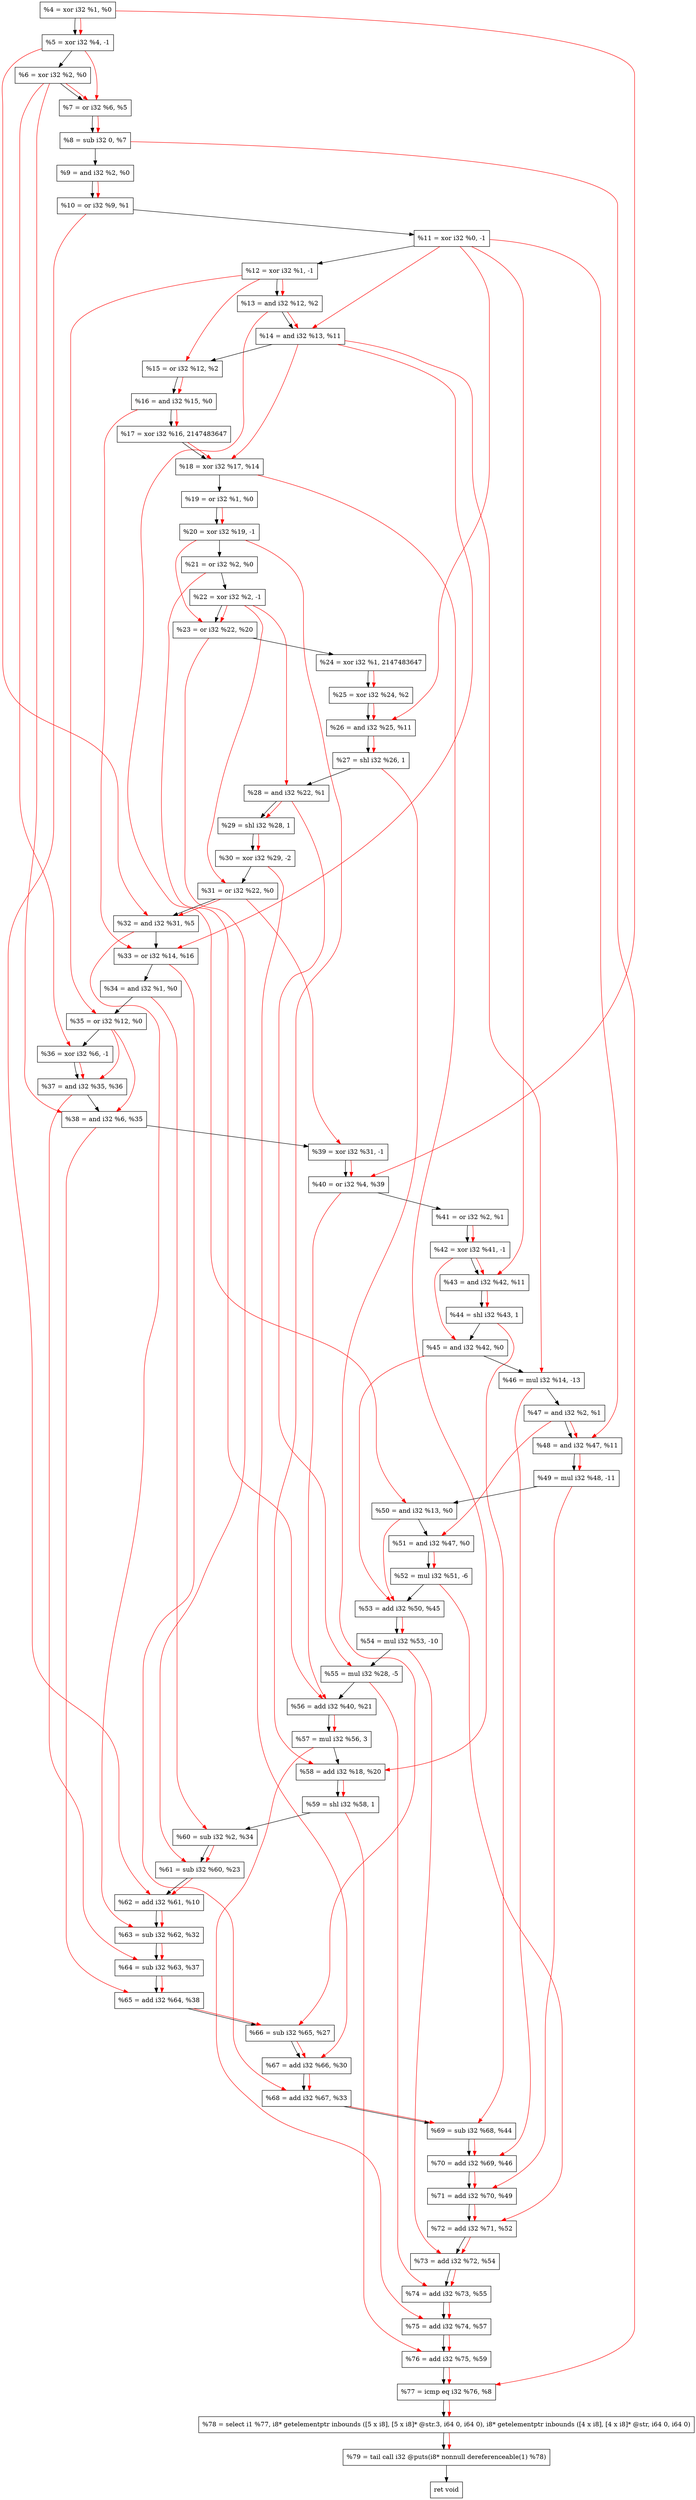 digraph "DFG for'crackme' function" {
	Node0x11a3850[shape=record, label="  %4 = xor i32 %1, %0"];
	Node0x11a3f20[shape=record, label="  %5 = xor i32 %4, -1"];
	Node0x11a3f90[shape=record, label="  %6 = xor i32 %2, %0"];
	Node0x11a4000[shape=record, label="  %7 = or i32 %6, %5"];
	Node0x11a40a0[shape=record, label="  %8 = sub i32 0, %7"];
	Node0x11a4110[shape=record, label="  %9 = and i32 %2, %0"];
	Node0x11a4180[shape=record, label="  %10 = or i32 %9, %1"];
	Node0x11a41f0[shape=record, label="  %11 = xor i32 %0, -1"];
	Node0x11a4260[shape=record, label="  %12 = xor i32 %1, -1"];
	Node0x11a42d0[shape=record, label="  %13 = and i32 %12, %2"];
	Node0x11a4340[shape=record, label="  %14 = and i32 %13, %11"];
	Node0x11a43b0[shape=record, label="  %15 = or i32 %12, %2"];
	Node0x11a4420[shape=record, label="  %16 = and i32 %15, %0"];
	Node0x11a44c0[shape=record, label="  %17 = xor i32 %16, 2147483647"];
	Node0x11a4530[shape=record, label="  %18 = xor i32 %17, %14"];
	Node0x11a45a0[shape=record, label="  %19 = or i32 %1, %0"];
	Node0x11a4610[shape=record, label="  %20 = xor i32 %19, -1"];
	Node0x11a4680[shape=record, label="  %21 = or i32 %2, %0"];
	Node0x11a46f0[shape=record, label="  %22 = xor i32 %2, -1"];
	Node0x11a4760[shape=record, label="  %23 = or i32 %22, %20"];
	Node0x11a47d0[shape=record, label="  %24 = xor i32 %1, 2147483647"];
	Node0x11a4840[shape=record, label="  %25 = xor i32 %24, %2"];
	Node0x11a48b0[shape=record, label="  %26 = and i32 %25, %11"];
	Node0x11a4950[shape=record, label="  %27 = shl i32 %26, 1"];
	Node0x11a49c0[shape=record, label="  %28 = and i32 %22, %1"];
	Node0x11a4a30[shape=record, label="  %29 = shl i32 %28, 1"];
	Node0x11a4ad0[shape=record, label="  %30 = xor i32 %29, -2"];
	Node0x11a4b40[shape=record, label="  %31 = or i32 %22, %0"];
	Node0x11a4bb0[shape=record, label="  %32 = and i32 %31, %5"];
	Node0x11a4e30[shape=record, label="  %33 = or i32 %14, %16"];
	Node0x11a4ea0[shape=record, label="  %34 = and i32 %1, %0"];
	Node0x11a4f10[shape=record, label="  %35 = or i32 %12, %0"];
	Node0x11a4f80[shape=record, label="  %36 = xor i32 %6, -1"];
	Node0x11a4ff0[shape=record, label="  %37 = and i32 %35, %36"];
	Node0x11a5060[shape=record, label="  %38 = and i32 %6, %35"];
	Node0x11a50d0[shape=record, label="  %39 = xor i32 %31, -1"];
	Node0x11a5140[shape=record, label="  %40 = or i32 %4, %39"];
	Node0x11a51b0[shape=record, label="  %41 = or i32 %2, %1"];
	Node0x11a5220[shape=record, label="  %42 = xor i32 %41, -1"];
	Node0x11a5290[shape=record, label="  %43 = and i32 %42, %11"];
	Node0x11a5300[shape=record, label="  %44 = shl i32 %43, 1"];
	Node0x11a5370[shape=record, label="  %45 = and i32 %42, %0"];
	Node0x11a5410[shape=record, label="  %46 = mul i32 %14, -13"];
	Node0x11a5480[shape=record, label="  %47 = and i32 %2, %1"];
	Node0x11a54f0[shape=record, label="  %48 = and i32 %47, %11"];
	Node0x11a5590[shape=record, label="  %49 = mul i32 %48, -11"];
	Node0x11a5600[shape=record, label="  %50 = and i32 %13, %0"];
	Node0x11a5670[shape=record, label="  %51 = and i32 %47, %0"];
	Node0x11a5710[shape=record, label="  %52 = mul i32 %51, -6"];
	Node0x11a5780[shape=record, label="  %53 = add i32 %50, %45"];
	Node0x11a5820[shape=record, label="  %54 = mul i32 %53, -10"];
	Node0x11a58c0[shape=record, label="  %55 = mul i32 %28, -5"];
	Node0x11a5930[shape=record, label="  %56 = add i32 %40, %21"];
	Node0x11a59d0[shape=record, label="  %57 = mul i32 %56, 3"];
	Node0x11a5a40[shape=record, label="  %58 = add i32 %18, %20"];
	Node0x11a5ab0[shape=record, label="  %59 = shl i32 %58, 1"];
	Node0x11a5b20[shape=record, label="  %60 = sub i32 %2, %34"];
	Node0x11a5b90[shape=record, label="  %61 = sub i32 %60, %23"];
	Node0x11a5c00[shape=record, label="  %62 = add i32 %61, %10"];
	Node0x11a5c70[shape=record, label="  %63 = sub i32 %62, %32"];
	Node0x11a5ce0[shape=record, label="  %64 = sub i32 %63, %37"];
	Node0x11a6160[shape=record, label="  %65 = add i32 %64, %38"];
	Node0x11a61d0[shape=record, label="  %66 = sub i32 %65, %27"];
	Node0x11a6240[shape=record, label="  %67 = add i32 %66, %30"];
	Node0x11a62b0[shape=record, label="  %68 = add i32 %67, %33"];
	Node0x11a6320[shape=record, label="  %69 = sub i32 %68, %44"];
	Node0x11a6390[shape=record, label="  %70 = add i32 %69, %46"];
	Node0x11a6400[shape=record, label="  %71 = add i32 %70, %49"];
	Node0x11a6470[shape=record, label="  %72 = add i32 %71, %52"];
	Node0x11a64e0[shape=record, label="  %73 = add i32 %72, %54"];
	Node0x11a6550[shape=record, label="  %74 = add i32 %73, %55"];
	Node0x11a65c0[shape=record, label="  %75 = add i32 %74, %57"];
	Node0x11a6630[shape=record, label="  %76 = add i32 %75, %59"];
	Node0x11a66a0[shape=record, label="  %77 = icmp eq i32 %76, %8"];
	Node0x1144268[shape=record, label="  %78 = select i1 %77, i8* getelementptr inbounds ([5 x i8], [5 x i8]* @str.3, i64 0, i64 0), i8* getelementptr inbounds ([4 x i8], [4 x i8]* @str, i64 0, i64 0)"];
	Node0x11a6930[shape=record, label="  %79 = tail call i32 @puts(i8* nonnull dereferenceable(1) %78)"];
	Node0x11a6980[shape=record, label="  ret void"];
	Node0x11a3850 -> Node0x11a3f20;
	Node0x11a3f20 -> Node0x11a3f90;
	Node0x11a3f90 -> Node0x11a4000;
	Node0x11a4000 -> Node0x11a40a0;
	Node0x11a40a0 -> Node0x11a4110;
	Node0x11a4110 -> Node0x11a4180;
	Node0x11a4180 -> Node0x11a41f0;
	Node0x11a41f0 -> Node0x11a4260;
	Node0x11a4260 -> Node0x11a42d0;
	Node0x11a42d0 -> Node0x11a4340;
	Node0x11a4340 -> Node0x11a43b0;
	Node0x11a43b0 -> Node0x11a4420;
	Node0x11a4420 -> Node0x11a44c0;
	Node0x11a44c0 -> Node0x11a4530;
	Node0x11a4530 -> Node0x11a45a0;
	Node0x11a45a0 -> Node0x11a4610;
	Node0x11a4610 -> Node0x11a4680;
	Node0x11a4680 -> Node0x11a46f0;
	Node0x11a46f0 -> Node0x11a4760;
	Node0x11a4760 -> Node0x11a47d0;
	Node0x11a47d0 -> Node0x11a4840;
	Node0x11a4840 -> Node0x11a48b0;
	Node0x11a48b0 -> Node0x11a4950;
	Node0x11a4950 -> Node0x11a49c0;
	Node0x11a49c0 -> Node0x11a4a30;
	Node0x11a4a30 -> Node0x11a4ad0;
	Node0x11a4ad0 -> Node0x11a4b40;
	Node0x11a4b40 -> Node0x11a4bb0;
	Node0x11a4bb0 -> Node0x11a4e30;
	Node0x11a4e30 -> Node0x11a4ea0;
	Node0x11a4ea0 -> Node0x11a4f10;
	Node0x11a4f10 -> Node0x11a4f80;
	Node0x11a4f80 -> Node0x11a4ff0;
	Node0x11a4ff0 -> Node0x11a5060;
	Node0x11a5060 -> Node0x11a50d0;
	Node0x11a50d0 -> Node0x11a5140;
	Node0x11a5140 -> Node0x11a51b0;
	Node0x11a51b0 -> Node0x11a5220;
	Node0x11a5220 -> Node0x11a5290;
	Node0x11a5290 -> Node0x11a5300;
	Node0x11a5300 -> Node0x11a5370;
	Node0x11a5370 -> Node0x11a5410;
	Node0x11a5410 -> Node0x11a5480;
	Node0x11a5480 -> Node0x11a54f0;
	Node0x11a54f0 -> Node0x11a5590;
	Node0x11a5590 -> Node0x11a5600;
	Node0x11a5600 -> Node0x11a5670;
	Node0x11a5670 -> Node0x11a5710;
	Node0x11a5710 -> Node0x11a5780;
	Node0x11a5780 -> Node0x11a5820;
	Node0x11a5820 -> Node0x11a58c0;
	Node0x11a58c0 -> Node0x11a5930;
	Node0x11a5930 -> Node0x11a59d0;
	Node0x11a59d0 -> Node0x11a5a40;
	Node0x11a5a40 -> Node0x11a5ab0;
	Node0x11a5ab0 -> Node0x11a5b20;
	Node0x11a5b20 -> Node0x11a5b90;
	Node0x11a5b90 -> Node0x11a5c00;
	Node0x11a5c00 -> Node0x11a5c70;
	Node0x11a5c70 -> Node0x11a5ce0;
	Node0x11a5ce0 -> Node0x11a6160;
	Node0x11a6160 -> Node0x11a61d0;
	Node0x11a61d0 -> Node0x11a6240;
	Node0x11a6240 -> Node0x11a62b0;
	Node0x11a62b0 -> Node0x11a6320;
	Node0x11a6320 -> Node0x11a6390;
	Node0x11a6390 -> Node0x11a6400;
	Node0x11a6400 -> Node0x11a6470;
	Node0x11a6470 -> Node0x11a64e0;
	Node0x11a64e0 -> Node0x11a6550;
	Node0x11a6550 -> Node0x11a65c0;
	Node0x11a65c0 -> Node0x11a6630;
	Node0x11a6630 -> Node0x11a66a0;
	Node0x11a66a0 -> Node0x1144268;
	Node0x1144268 -> Node0x11a6930;
	Node0x11a6930 -> Node0x11a6980;
edge [color=red]
	Node0x11a3850 -> Node0x11a3f20;
	Node0x11a3f90 -> Node0x11a4000;
	Node0x11a3f20 -> Node0x11a4000;
	Node0x11a4000 -> Node0x11a40a0;
	Node0x11a4110 -> Node0x11a4180;
	Node0x11a4260 -> Node0x11a42d0;
	Node0x11a42d0 -> Node0x11a4340;
	Node0x11a41f0 -> Node0x11a4340;
	Node0x11a4260 -> Node0x11a43b0;
	Node0x11a43b0 -> Node0x11a4420;
	Node0x11a4420 -> Node0x11a44c0;
	Node0x11a44c0 -> Node0x11a4530;
	Node0x11a4340 -> Node0x11a4530;
	Node0x11a45a0 -> Node0x11a4610;
	Node0x11a46f0 -> Node0x11a4760;
	Node0x11a4610 -> Node0x11a4760;
	Node0x11a47d0 -> Node0x11a4840;
	Node0x11a4840 -> Node0x11a48b0;
	Node0x11a41f0 -> Node0x11a48b0;
	Node0x11a48b0 -> Node0x11a4950;
	Node0x11a46f0 -> Node0x11a49c0;
	Node0x11a49c0 -> Node0x11a4a30;
	Node0x11a4a30 -> Node0x11a4ad0;
	Node0x11a46f0 -> Node0x11a4b40;
	Node0x11a4b40 -> Node0x11a4bb0;
	Node0x11a3f20 -> Node0x11a4bb0;
	Node0x11a4340 -> Node0x11a4e30;
	Node0x11a4420 -> Node0x11a4e30;
	Node0x11a4260 -> Node0x11a4f10;
	Node0x11a3f90 -> Node0x11a4f80;
	Node0x11a4f10 -> Node0x11a4ff0;
	Node0x11a4f80 -> Node0x11a4ff0;
	Node0x11a3f90 -> Node0x11a5060;
	Node0x11a4f10 -> Node0x11a5060;
	Node0x11a4b40 -> Node0x11a50d0;
	Node0x11a3850 -> Node0x11a5140;
	Node0x11a50d0 -> Node0x11a5140;
	Node0x11a51b0 -> Node0x11a5220;
	Node0x11a5220 -> Node0x11a5290;
	Node0x11a41f0 -> Node0x11a5290;
	Node0x11a5290 -> Node0x11a5300;
	Node0x11a5220 -> Node0x11a5370;
	Node0x11a4340 -> Node0x11a5410;
	Node0x11a5480 -> Node0x11a54f0;
	Node0x11a41f0 -> Node0x11a54f0;
	Node0x11a54f0 -> Node0x11a5590;
	Node0x11a42d0 -> Node0x11a5600;
	Node0x11a5480 -> Node0x11a5670;
	Node0x11a5670 -> Node0x11a5710;
	Node0x11a5600 -> Node0x11a5780;
	Node0x11a5370 -> Node0x11a5780;
	Node0x11a5780 -> Node0x11a5820;
	Node0x11a49c0 -> Node0x11a58c0;
	Node0x11a5140 -> Node0x11a5930;
	Node0x11a4680 -> Node0x11a5930;
	Node0x11a5930 -> Node0x11a59d0;
	Node0x11a4530 -> Node0x11a5a40;
	Node0x11a4610 -> Node0x11a5a40;
	Node0x11a5a40 -> Node0x11a5ab0;
	Node0x11a4ea0 -> Node0x11a5b20;
	Node0x11a5b20 -> Node0x11a5b90;
	Node0x11a4760 -> Node0x11a5b90;
	Node0x11a5b90 -> Node0x11a5c00;
	Node0x11a4180 -> Node0x11a5c00;
	Node0x11a5c00 -> Node0x11a5c70;
	Node0x11a4bb0 -> Node0x11a5c70;
	Node0x11a5c70 -> Node0x11a5ce0;
	Node0x11a4ff0 -> Node0x11a5ce0;
	Node0x11a5ce0 -> Node0x11a6160;
	Node0x11a5060 -> Node0x11a6160;
	Node0x11a6160 -> Node0x11a61d0;
	Node0x11a4950 -> Node0x11a61d0;
	Node0x11a61d0 -> Node0x11a6240;
	Node0x11a4ad0 -> Node0x11a6240;
	Node0x11a6240 -> Node0x11a62b0;
	Node0x11a4e30 -> Node0x11a62b0;
	Node0x11a62b0 -> Node0x11a6320;
	Node0x11a5300 -> Node0x11a6320;
	Node0x11a6320 -> Node0x11a6390;
	Node0x11a5410 -> Node0x11a6390;
	Node0x11a6390 -> Node0x11a6400;
	Node0x11a5590 -> Node0x11a6400;
	Node0x11a6400 -> Node0x11a6470;
	Node0x11a5710 -> Node0x11a6470;
	Node0x11a6470 -> Node0x11a64e0;
	Node0x11a5820 -> Node0x11a64e0;
	Node0x11a64e0 -> Node0x11a6550;
	Node0x11a58c0 -> Node0x11a6550;
	Node0x11a6550 -> Node0x11a65c0;
	Node0x11a59d0 -> Node0x11a65c0;
	Node0x11a65c0 -> Node0x11a6630;
	Node0x11a5ab0 -> Node0x11a6630;
	Node0x11a6630 -> Node0x11a66a0;
	Node0x11a40a0 -> Node0x11a66a0;
	Node0x11a66a0 -> Node0x1144268;
	Node0x1144268 -> Node0x11a6930;
}

